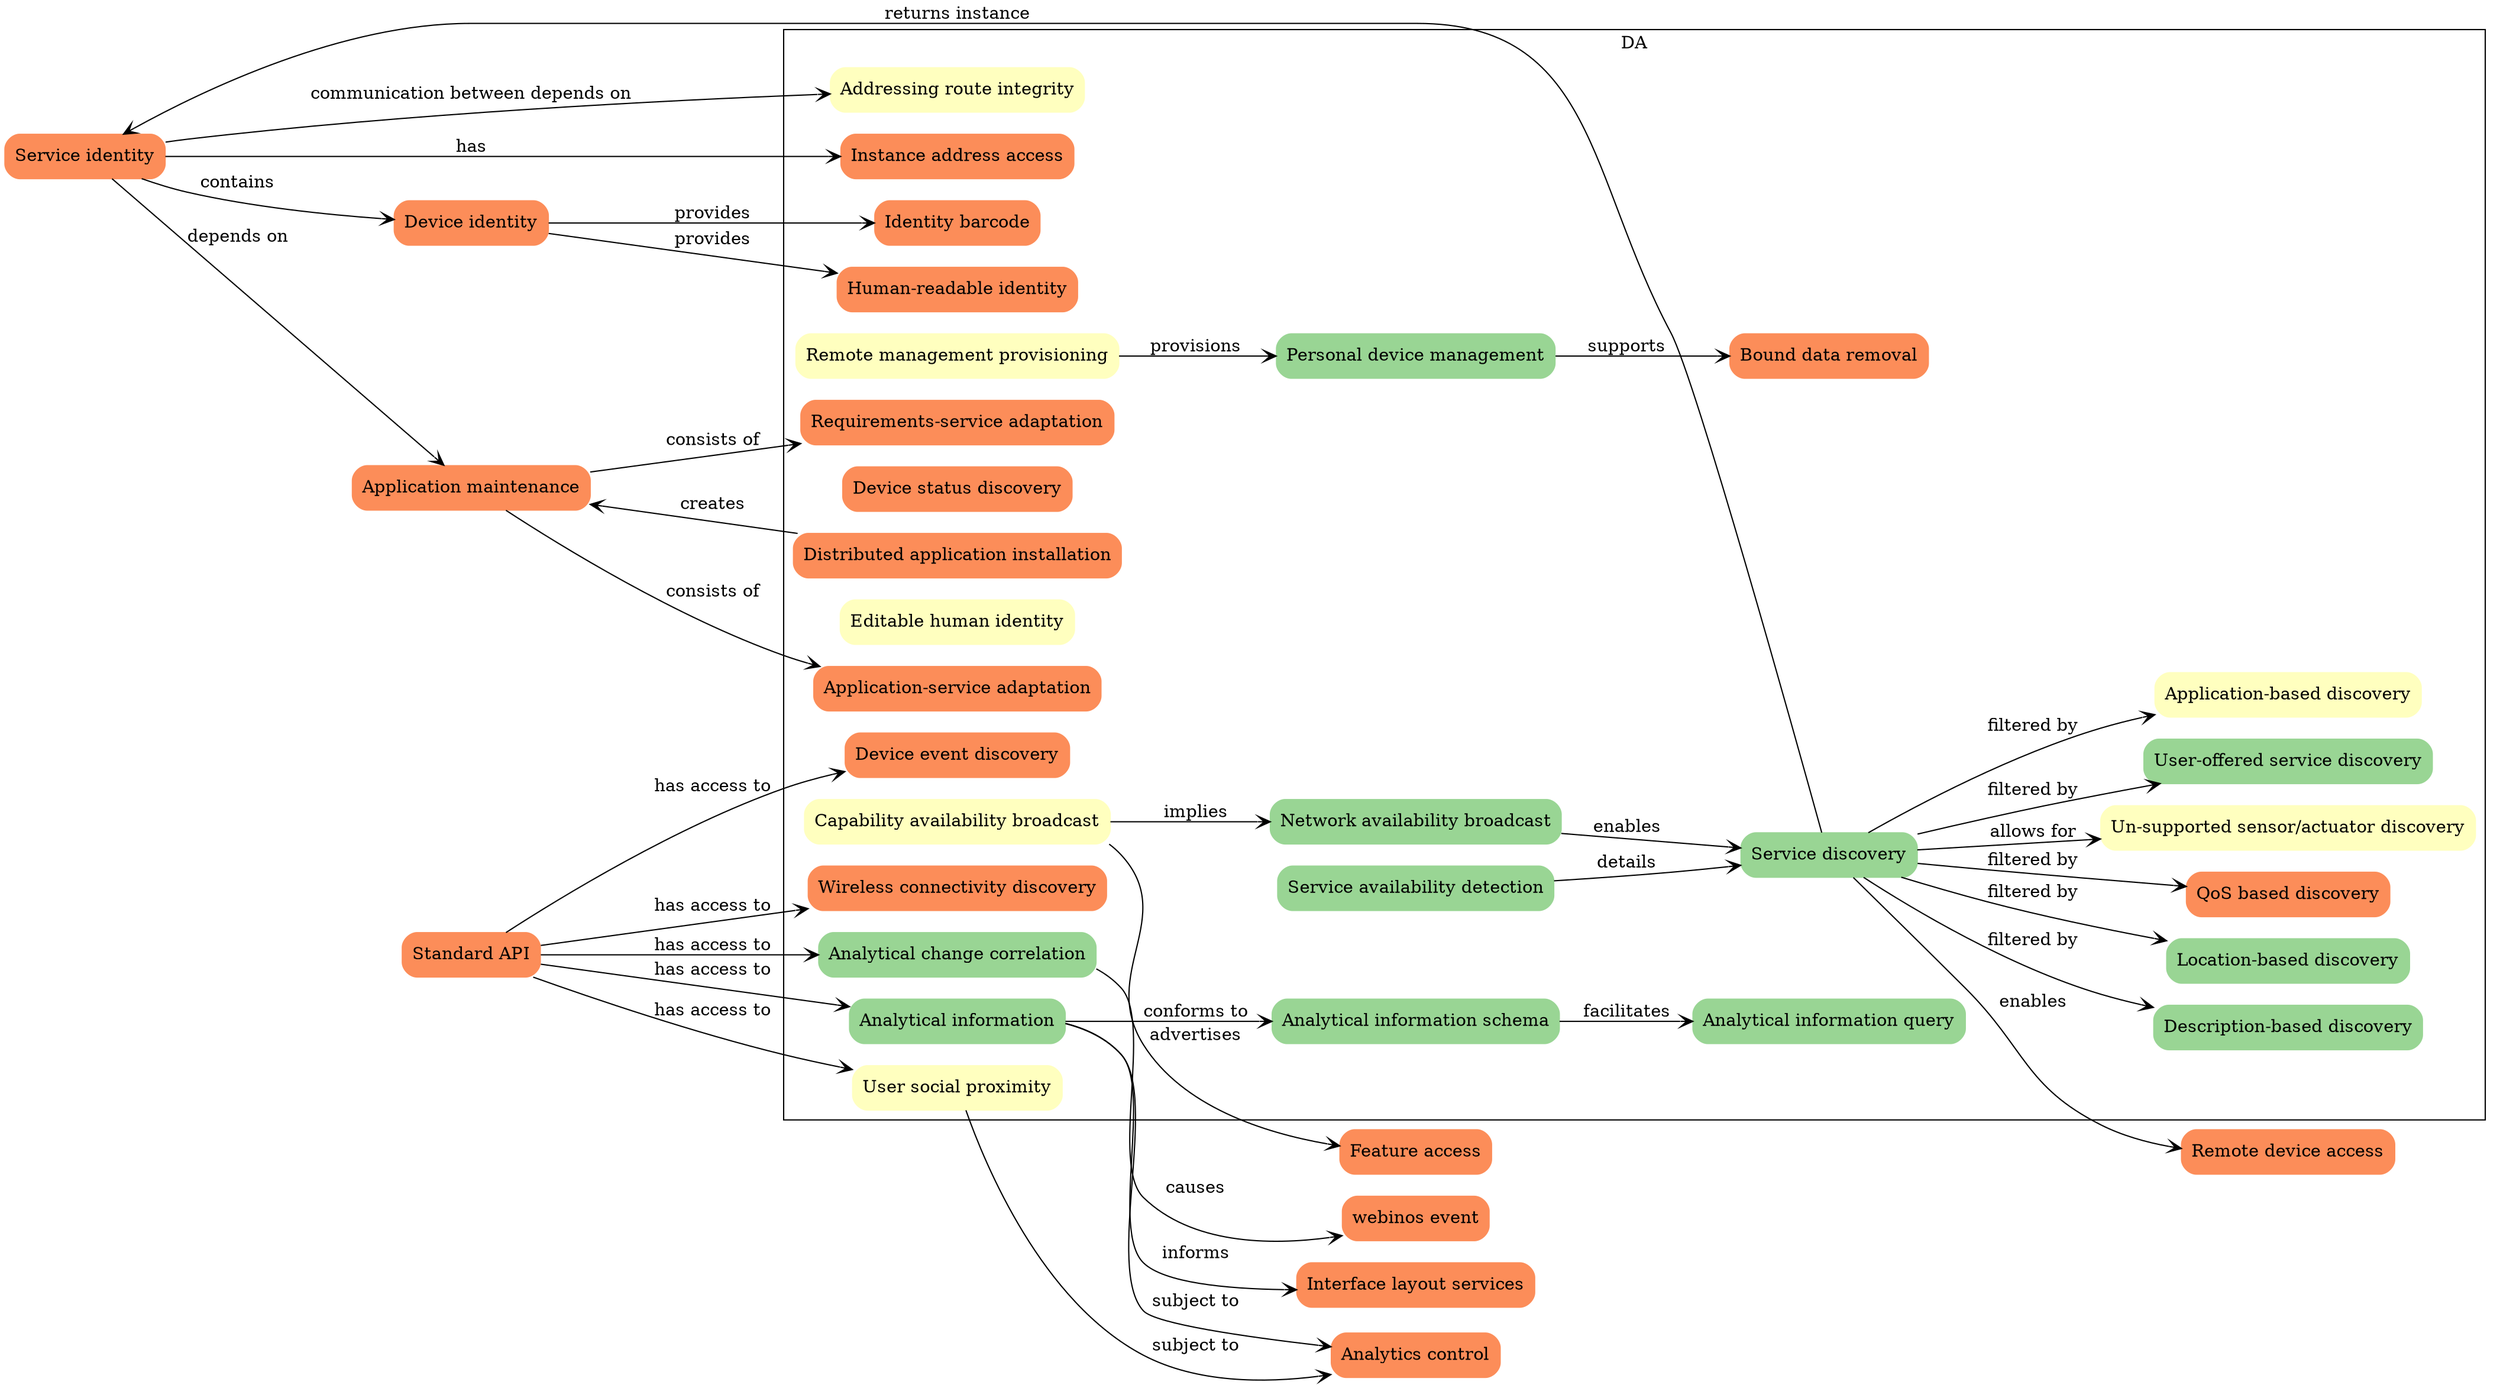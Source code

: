 digraph webinosTraceability {
  graph [rankdir="LR"];
  node [shape=rectangle,style="rounded,filled",colorscheme="spectral3",color="1"];
  edge [arrowhead=vee];

  subgraph cluster_DA {
    label=DA;
    "Addressing route integrity" [color=2,scenarios="",usecases="",backlog="CS-68,CS-80"];
    "Analytical change correlation" [color=3,scenarios="",usecases="CAP3",backlog="CS-93"];
    "Analytical information query" [color=3,scenarios="",usecases="DA5,DA6",backlog="CS-36,CS-75"];
    "Analytical information schema" [color=3,scenarios="",usecases="DA5,DA6",backlog="CS-74"];
    "Analytical information" [color=3,scenarios="",usecases="NC2,PS5,PS6",backlog="CS-22,CS-35,CS-34,CS-40,CS-91,CS-73,CS-92,CS-37"];
    "Application-based discovery" [ color=2,scenarios="S-DA1",usecases="NM4,DA4",backlog=""];
    "Application-service adaptation" [scenarios="",usecases="",backlog=""];
    "Bound data removal" [scenarios="",usecases="",backlog="CS-86"];
    "Capability availability broadcast" [color=2,scenarios="",usecases="DA1,DA2,DA3,DA5,DA6", backlog=""];
    "Description-based discovery" [color=3,scenarios="",usecases="CAP1,NM4",backlog="CS-62,CS-87"];
    "Device event discovery" [scenarios="",usecases="NM4",backlog=""];
    "Device status discovery" [scenarios="",usecases="NM4",backlog=""];
    "Distributed application installation" [scenarios="",usecases="NM3",backlog=""];
    "Editable human identity" [color=2,scenarios="",usecases="",backlog="CS-95"];
    "Human-readable identity" [scenarios="",usecases="",backlog=""];
    "Identity barcode" [scenarios="",usecases="",backlog=""];
    "Instance address access" [scenarios="",usecases="",backlog=""];
    "Location-based discovery" [color=3,scenarios="S-DA1,S-DA3",usecases="DA5,DA6,NM4",backlog="CS-100"];
    "Network availability broadcast" [color=3,scenarios="",usecases="DA1,DA2", backlog="CS-62,CS-84"];
    "Personal device management" [color=3,scenarios="",usecases="NC2,PS2,PS3,DA2,DA3,DA4,DA5,TMS1",backlog="CS-9,CS-80,CS-14,CS-14,CS-20,CS-3"];
    "QoS based discovery" [scenarios="",usecases="",backlog=""];
    "Requirements-service adaptation" [scenarios="",usecases="",backlog=""];
    "Remote management provisioning" [color=2,scenarios="",usecases="",backlog="CS-3,CS-94,CS-69"];
    "Service availability detection" [color=3,scenarios="",usecases="CAP1,DA5,DA6,NM4",backlog="CS-88"];
    "Service discovery" [color=3,scenarios="S-DA1",usecases="DA1,DA2,DA3,DA4,DA5,DA6,NM4",backlog="CS-62"];
    "Un-supported sensor/actuator discovery" [color=2,scenarios="",usecases="CAP1,DA1,DA2", backlog=""];
    "User social proximity" [color=2,scenarios="",usecases="DA5,DA6,NM4",backlog=""];
    "User-offered service discovery" [color=3,scenarios="",usecases="PS5,PS6,NM4",backlog="CS-85"];
    "Wireless connectivity discovery" [scenarios="",usecases="NM4",backlog=""];
  }
  "Service discovery" -> "Un-supported sensor/actuator discovery" [label="allows for"];
  "Service discovery" -> "User-offered service discovery" [label="filtered by"];
  "Service discovery" -> "Location-based discovery" [label="filtered by"];
  "Service discovery" -> "Description-based discovery" [label="filtered by"];
  "Service discovery" -> "QoS based discovery" [label="filtered by"];
  "Service discovery" -> "Service identity" [label="returns instance"];
  "Service discovery" -> "Application-based discovery" [label="filtered by"];
  "Service availability detection" -> "Service discovery" [label="details"];
  "Capability availability broadcast" -> "Network availability broadcast" [label="implies"];
  "Network availability broadcast" -> "Service discovery" [label="enables"];
  "Service identity" -> "Addressing route integrity" [label="communication between depends on"];
  "Service identity" -> "Instance address access" [label="has"];
  "Service identity" -> "Device identity" [label="contains"];
  "Service identity" -> "Application maintenance" [label="depends on"];
  "Device identity" -> "Identity barcode" [label="provides"];
  "Device identity" -> "Human-readable identity" [label="provides"];
  "Distributed application installation" -> "Application maintenance" [label="creates"];
  "Application maintenance" -> "Application-service adaptation" [label="consists of"];
  "Application maintenance" -> "Requirements-service adaptation" [label="consists of"];
  "Standard API" -> "Wireless connectivity discovery" [label="has access to"];
  "Standard API" -> "Device event discovery" [label="has access to"];
  "Standard API" -> "User social proximity" [label="has access to"];
  "Standard API" -> "Analytical information" [label="has access to"];
  "Standard API" -> "Analytical change correlation" [label="has access to"];
  "Analytical change correlation" -> "webinos event" [label="causes"];
  "Analytical information" -> "Analytics control" [label="subject to"];
  "User social proximity" -> "Analytics control" [label="subject to"];
  "Service discovery" -> "Remote device access" [label="enables"];  
  "Capability availability broadcast" -> "Feature access" [label="advertises"];
  "Analytical information" -> "Interface layout services" [label="informs"];
  "Remote management provisioning" -> "Personal device management" [label="provisions"];
  "Analytical information" -> "Analytical information schema" [label="conforms to"];
  "Analytical information schema" -> "Analytical information query" [label="facilitates"];
  "Personal device management" -> "Bound data removal" [label="supports"];
}
